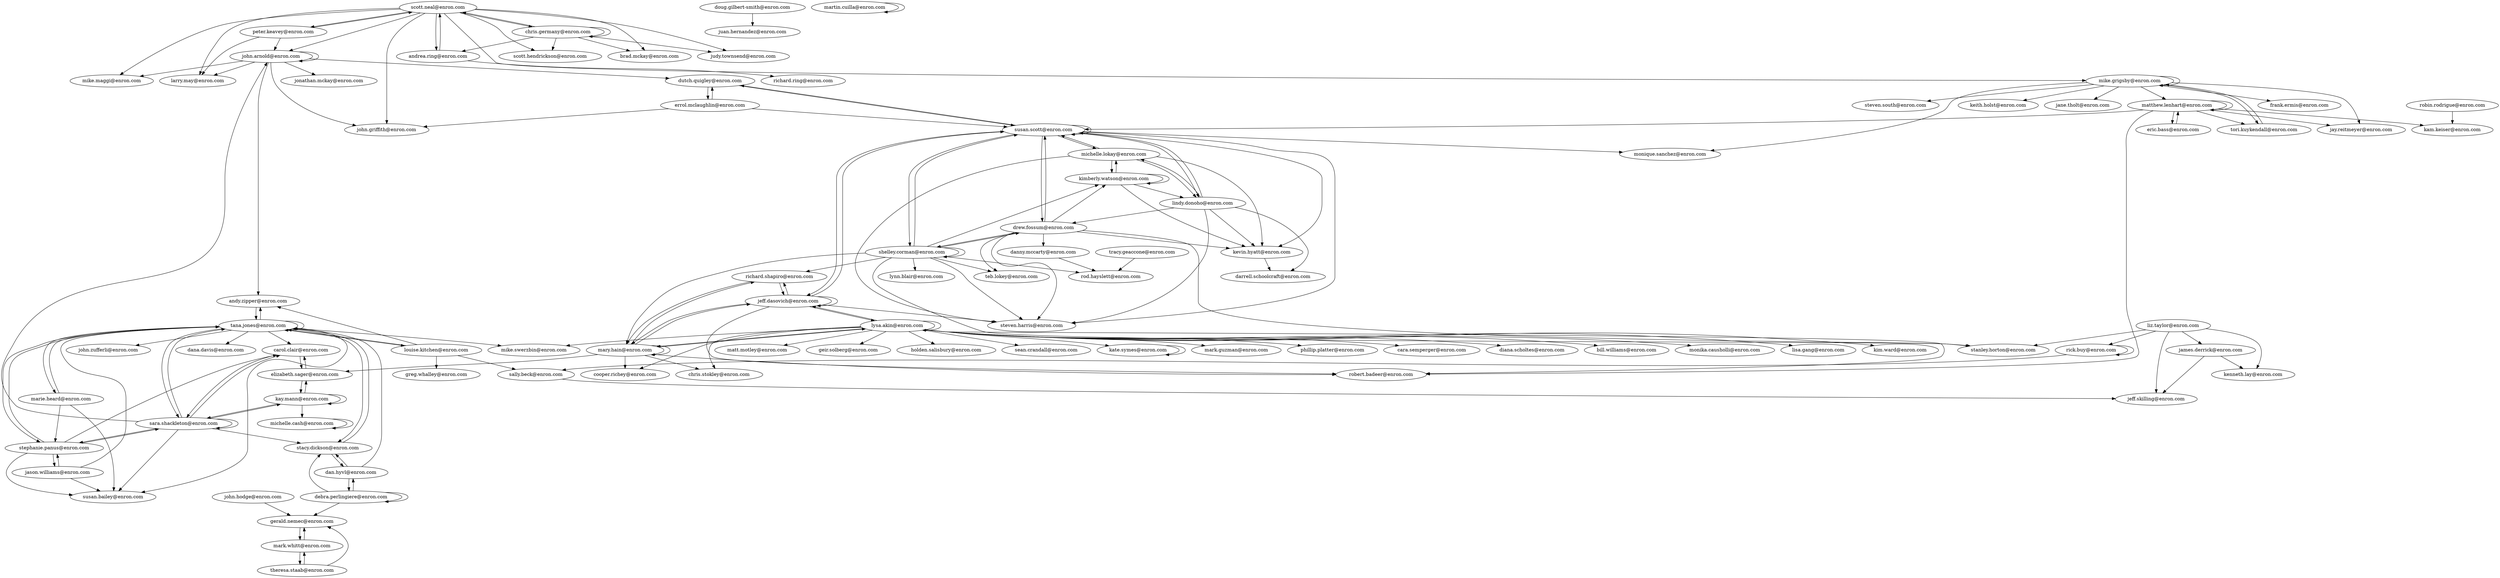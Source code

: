 digraph  {
	"scott.neal@enron.com"	 [EID=96];
	"andrea.ring@enron.com"	 [EID=89];
	"scott.neal@enron.com" -> "andrea.ring@enron.com"	 [MID=276291,
		SentDate="2000-10-12 06:09:00",
		Type=TO];
	"mike.maggi@enron.com"	 [EID=104];
	"scott.neal@enron.com" -> "mike.maggi@enron.com"	 [MID=276287,
		SentDate="2000-10-11 22:49:00",
		Type=TO];
	"john.arnold@enron.com"	 [EID=44];
	"scott.neal@enron.com" -> "john.arnold@enron.com"	 [MID=276287,
		SentDate="2000-10-11 22:49:00",
		Type=TO];
	"larry.may@enron.com"	 [EID=102];
	"scott.neal@enron.com" -> "larry.may@enron.com"	 [MID=276287,
		SentDate="2000-10-11 22:49:00",
		Type=TO];
	"peter.keavey@enron.com"	 [EID=62];
	"scott.neal@enron.com" -> "peter.keavey@enron.com"	 [MID=276287,
		SentDate="2000-10-11 22:49:00",
		Type=TO];
	"scott.hendrickson@enron.com"	 [EID=63];
	"scott.neal@enron.com" -> "scott.hendrickson@enron.com"	 [MID=276311,
		SentDate="2000-10-25 05:56:00",
		Type=TO];
	"mike.grigsby@enron.com"	 [EID=17];
	"scott.neal@enron.com" -> "mike.grigsby@enron.com"	 [MID=276287,
		SentDate="2000-10-11 22:49:00",
		Type=TO];
	"john.griffith@enron.com"	 [EID=111];
	"scott.neal@enron.com" -> "john.griffith@enron.com"	 [MID=276302,
		SentDate="2000-10-23 07:17:00",
		Type=CC];
	"chris.germany@enron.com"	 [EID=114];
	"scott.neal@enron.com" -> "chris.germany@enron.com"	 [MID=336690,
		SentDate="2000-10-08 10:17:00",
		Type=TO];
	"brad.mckay@enron.com"	 [EID=47];
	"scott.neal@enron.com" -> "brad.mckay@enron.com"	 [MID=276287,
		SentDate="2000-10-11 22:49:00",
		Type=TO];
	"judy.townsend@enron.com"	 [EID=81];
	"scott.neal@enron.com" -> "judy.townsend@enron.com"	 [MID=336690,
		SentDate="2000-10-08 10:17:00",
		Type=TO];
	"dana.davis@enron.com"	 [EID=39];
	"andrea.ring@enron.com" -> "scott.neal@enron.com"	 [MID=270723,
		SentDate="2000-10-05 06:12:00",
		Type=TO];
	"richard.ring@enron.com"	 [EID=5];
	"andrea.ring@enron.com" -> "richard.ring@enron.com"	 [MID=270718,
		SentDate="2000-10-04 06:15:00",
		Type=TO];
	"jeff.skilling@enron.com"	 [EID=129];
	"kimberly.watson@enron.com"	 [EID=20];
	"kimberly.watson@enron.com" -> "kimberly.watson@enron.com"	 [MID=45529,
		SentDate="2000-10-24 12:55:00",
		Type=CC];
	"michelle.lokay@enron.com"	 [EID=70];
	"kimberly.watson@enron.com" -> "michelle.lokay@enron.com"	 [MID=197236,
		SentDate="2000-10-25 02:36:00",
		Type=TO];
	"lindy.donoho@enron.com"	 [EID=19];
	"kimberly.watson@enron.com" -> "lindy.donoho@enron.com"	 [MID=197236,
		SentDate="2000-10-25 02:36:00",
		Type=TO];
	"kevin.hyatt@enron.com"	 [EID=2];
	"kimberly.watson@enron.com" -> "kevin.hyatt@enron.com"	 [MID=197236,
		SentDate="2000-10-25 02:36:00",
		Type=TO];
	"gerald.nemec@enron.com"	 [EID=75];
	"mark.whitt@enron.com"	 [EID=11];
	"gerald.nemec@enron.com" -> "mark.whitt@enron.com"	 [MID=237195,
		SentDate="2000-10-02 04:18:00",
		Type=TO];
	"doug.gilbert-smith@enron.com"	 [EID=113];
	"juan.hernandez@enron.com"	 [EID=34];
	"doug.gilbert-smith@enron.com" -> "juan.hernandez@enron.com"	 [MID=75067,
		SentDate="2000-10-02 09:23:00",
		Type=TO];
	"richard.shapiro@enron.com"	 [EID=69];
	"jeff.dasovich@enron.com"	 [EID=73];
	"richard.shapiro@enron.com" -> "jeff.dasovich@enron.com"	 [MID=219234,
		SentDate="2000-10-10 10:15:00",
		Type=TO];
	"mary.hain@enron.com"	 [EID=139];
	"richard.shapiro@enron.com" -> "mary.hain@enron.com"	 [MID=119345,
		SentDate="2000-10-27 04:42:00",
		Type=TO];
	"carol.clair@enron.com"	 [EID=147];
	"elizabeth.sager@enron.com"	 [EID=27];
	"carol.clair@enron.com" -> "elizabeth.sager@enron.com"	 [MID=248863,
		SentDate="2000-10-30 02:32:00",
		Type=TO];
	"sara.shackleton@enron.com"	 [EID=67];
	"carol.clair@enron.com" -> "sara.shackleton@enron.com"	 [MID=248865,
		SentDate="2000-10-24 07:42:00",
		Type=TO];
	"shelley.corman@enron.com"	 [EID=32];
	"shelley.corman@enron.com" -> "kimberly.watson@enron.com"	 [MID=120245,
		SentDate="2000-10-27 03:39:00",
		Type=TO];
	"shelley.corman@enron.com" -> "richard.shapiro@enron.com"	 [MID=120245,
		SentDate="2000-10-27 03:39:00",
		Type=TO];
	"shelley.corman@enron.com" -> "shelley.corman@enron.com"	 [MID=120245,
		SentDate="2000-10-27 03:39:00",
		Type=TO];
	"rod.hayslett@enron.com"	 [EID=68];
	"shelley.corman@enron.com" -> "rod.hayslett@enron.com"	 [MID=120245,
		SentDate="2000-10-27 03:39:00",
		Type=TO];
	"lynn.blair@enron.com"	 [EID=18];
	"shelley.corman@enron.com" -> "lynn.blair@enron.com"	 [MID=120245,
		SentDate="2000-10-27 03:39:00",
		Type=TO];
	"stanley.horton@enron.com"	 [EID=66];
	"shelley.corman@enron.com" -> "stanley.horton@enron.com"	 [MID=120245,
		SentDate="2000-10-27 03:39:00",
		Type=TO];
	"susan.scott@enron.com"	 [EID=49];
	"shelley.corman@enron.com" -> "susan.scott@enron.com"	 [MID=120245,
		SentDate="2000-10-27 03:39:00",
		Type=TO];
	"teb.lokey@enron.com"	 [EID=4];
	"shelley.corman@enron.com" -> "teb.lokey@enron.com"	 [MID=120245,
		SentDate="2000-10-27 03:39:00",
		Type=TO];
	"shelley.corman@enron.com" -> "mary.hain@enron.com"	 [MID=120245,
		SentDate="2000-10-27 03:39:00",
		Type=TO];
	"steven.harris@enron.com"	 [EID=141];
	"shelley.corman@enron.com" -> "steven.harris@enron.com"	 [MID=120245,
		SentDate="2000-10-27 03:39:00",
		Type=TO];
	"drew.fossum@enron.com"	 [EID=137];
	"shelley.corman@enron.com" -> "drew.fossum@enron.com"	 [MID=120245,
		SentDate="2000-10-27 03:39:00",
		Type=TO];
	"mark.whitt@enron.com" -> "gerald.nemec@enron.com"	 [MID=239914,
		SentDate="2000-10-02 02:34:00",
		Type=TO];
	"theresa.staab@enron.com"	 [EID=7];
	"mark.whitt@enron.com" -> "theresa.staab@enron.com"	 [MID=239903,
		SentDate="2000-10-03 05:03:00",
		Type=TO];
	"james.derrick@enron.com"	 [EID=74];
	"james.derrick@enron.com" -> "jeff.skilling@enron.com"	 [MID=396250,
		SentDate="2000-10-02 13:51:00",
		Type=TO];
	"kenneth.lay@enron.com"	 [EID=127];
	"james.derrick@enron.com" -> "kenneth.lay@enron.com"	 [MID=396250,
		SentDate="2000-10-02 13:51:00",
		Type=TO];
	"darrell.schoolcraft@enron.com"	 [EID=28];
	"michelle.lokay@enron.com" -> "kimberly.watson@enron.com"	 [MID=197716,
		SentDate="2000-10-30 05:26:00",
		Type=TO];
	"michelle.lokay@enron.com" -> "lindy.donoho@enron.com"	 [MID=197718,
		SentDate="2000-10-27 02:34:00",
		Type=TO];
	"michelle.lokay@enron.com" -> "kevin.hyatt@enron.com"	 [MID=197718,
		SentDate="2000-10-27 02:34:00",
		Type=TO];
	"michelle.lokay@enron.com" -> "susan.scott@enron.com"	 [MID=197723,
		SentDate="2000-10-13 00:46:00",
		Type=TO];
	"michelle.lokay@enron.com" -> "steven.harris@enron.com"	 [MID=197718,
		SentDate="2000-10-27 02:34:00",
		Type=TO];
	"eric.bass@enron.com"	 [EID=125];
	"matthew.lenhart@enron.com"	 [EID=61];
	"eric.bass@enron.com" -> "matthew.lenhart@enron.com"	 [MID=384387,
		SentDate="2000-10-02 03:33:00",
		Type=TO];
	"monique.sanchez@enron.com"	 [EID=59];
	"rick.buy@enron.com"	 [EID=123];
	"rick.buy@enron.com" -> "rick.buy@enron.com"	 [MID=378641,
		SentDate="2000-10-06 00:52:00",
		Type=TO];
	"sally.beck@enron.com"	 [EID=122];
	"rick.buy@enron.com" -> "sally.beck@enron.com"	 [MID=376729,
		SentDate="2000-10-17 04:19:00",
		Type=CC];
	"louise.kitchen@enron.com"	 [EID=107];
	"andy.zipper@enron.com"	 [EID=78];
	"louise.kitchen@enron.com" -> "andy.zipper@enron.com"	 [MID=10946,
		SentDate="2000-10-09 02:10:00",
		Type=CC];
	"louise.kitchen@enron.com" -> "sally.beck@enron.com"	 [MID=376622,
		SentDate="2000-10-10 02:30:00",
		Type=CC];
	"tana.jones@enron.com"	 [EID=48];
	"louise.kitchen@enron.com" -> "tana.jones@enron.com"	 [MID=109369,
		SentDate="2000-10-17 10:58:00",
		Type=TO];
	"greg.whalley@enron.com"	 [EID=54];
	"louise.kitchen@enron.com" -> "greg.whalley@enron.com"	 [MID=376622,
		SentDate="2000-10-10 02:30:00",
		Type=CC];
	"keith.holst@enron.com"	 [EID=21];
	"liz.taylor@enron.com"	 [EID=150];
	"liz.taylor@enron.com" -> "jeff.skilling@enron.com"	 [MID=250369,
		SentDate="2000-10-27 01:49:00",
		Type=TO];
	"liz.taylor@enron.com" -> "james.derrick@enron.com"	 [MID=250369,
		SentDate="2000-10-27 01:49:00",
		Type=TO];
	"liz.taylor@enron.com" -> "rick.buy@enron.com"	 [MID=250369,
		SentDate="2000-10-27 01:49:00",
		Type=TO];
	"liz.taylor@enron.com" -> "stanley.horton@enron.com"	 [MID=250369,
		SentDate="2000-10-27 01:49:00",
		Type=TO];
	"liz.taylor@enron.com" -> "kenneth.lay@enron.com"	 [MID=250369,
		SentDate="2000-10-27 01:49:00",
		Type=TO];
	"jason.williams@enron.com"	 [EID=57];
	"susan.bailey@enron.com"	 [EID=50];
	"jason.williams@enron.com" -> "susan.bailey@enron.com"	 [MID=109441,
		SentDate="2000-10-13 02:44:00",
		Type=TO];
	"stephanie.panus@enron.com"	 [EID=9];
	"jason.williams@enron.com" -> "stephanie.panus@enron.com"	 [MID=109441,
		SentDate="2000-10-13 02:44:00",
		Type=TO];
	"jason.williams@enron.com" -> "tana.jones@enron.com"	 [MID=109441,
		SentDate="2000-10-13 02:44:00",
		Type=TO];
	"robin.rodrigue@enron.com"	 [EID=145];
	"kam.keiser@enron.com"	 [EID=128];
	"robin.rodrigue@enron.com" -> "kam.keiser@enron.com"	 [MID=22394,
		SentDate="2000-10-16 02:08:00",
		Type=CC];
	"stacy.dickson@enron.com"	 [EID=136];
	"dan.hyvl@enron.com"	 [EID=142];
	"stacy.dickson@enron.com" -> "dan.hyvl@enron.com"	 [MID=248155,
		SentDate="2000-10-20 08:10:00",
		Type=TO];
	"stacy.dickson@enron.com" -> "tana.jones@enron.com"	 [MID=109266,
		SentDate="2000-10-25 02:50:00",
		Type=TO];
	"diana.scholtes@enron.com"	 [EID=133];
	"bill.williams@enron.com"	 [EID=135];
	"john.arnold@enron.com" -> "mike.maggi@enron.com"	 [MID=95658,
		SentDate="2000-10-02 05:06:00",
		Type=CC];
	"john.arnold@enron.com" -> "john.arnold@enron.com"	 [MID=95735,
		SentDate="2000-10-25 01:22:00",
		Type=TO];
	"john.arnold@enron.com" -> "andy.zipper@enron.com"	 [MID=95718,
		SentDate="2000-10-22 11:23:00",
		Type=TO];
	"john.arnold@enron.com" -> "larry.may@enron.com"	 [MID=95658,
		SentDate="2000-10-02 05:06:00",
		Type=CC];
	"john.arnold@enron.com" -> "john.griffith@enron.com"	 [MID=95658,
		SentDate="2000-10-02 05:06:00",
		Type=TO];
	"dutch.quigley@enron.com"	 [EID=91];
	"john.arnold@enron.com" -> "dutch.quigley@enron.com"	 [MID=95659,
		SentDate="2000-10-03 06:44:00",
		Type=TO];
	"jonathan.mckay@enron.com"	 [EID=101];
	"john.arnold@enron.com" -> "jonathan.mckay@enron.com"	 [MID=95667,
		SentDate="2000-10-04 09:18:00",
		Type=TO];
	"lindy.donoho@enron.com" -> "darrell.schoolcraft@enron.com"	 [MID=197222,
		SentDate="2000-10-31 01:45:00",
		Type=TO];
	"lindy.donoho@enron.com" -> "michelle.lokay@enron.com"	 [MID=197234,
		SentDate="2000-10-25 07:30:00",
		Type=TO];
	"lindy.donoho@enron.com" -> "kevin.hyatt@enron.com"	 [MID=197234,
		SentDate="2000-10-25 07:30:00",
		Type=TO];
	"lindy.donoho@enron.com" -> "susan.scott@enron.com"	 [MID=197234,
		SentDate="2000-10-25 07:30:00",
		Type=CC];
	"lindy.donoho@enron.com" -> "steven.harris@enron.com"	 [MID=197234,
		SentDate="2000-10-25 07:30:00",
		Type=BCC];
	"lindy.donoho@enron.com" -> "drew.fossum@enron.com"	 [MID=197234,
		SentDate="2000-10-25 07:30:00",
		Type=TO];
	"mike.swerzbin@enron.com"	 [EID=132];
	"dan.hyvl@enron.com" -> "stacy.dickson@enron.com"	 [MID=247545,
		SentDate="2000-10-24 03:26:00",
		Type=TO];
	"debra.perlingiere@enron.com"	 [EID=76];
	"dan.hyvl@enron.com" -> "debra.perlingiere@enron.com"	 [MID=247553,
		SentDate="2000-10-13 03:24:00",
		Type=CC];
	"dan.hyvl@enron.com" -> "tana.jones@enron.com"	 [MID=10937,
		SentDate="2000-10-11 06:51:00",
		Type=CC];
	"elizabeth.sager@enron.com" -> "carol.clair@enron.com"	 [MID=54698,
		SentDate="2000-10-26 09:51:00",
		Type=TO];
	"kay.mann@enron.com"	 [EID=52];
	"elizabeth.sager@enron.com" -> "kay.mann@enron.com"	 [MID=54735,
		SentDate="2000-10-10 10:19:00",
		Type=CC];
	"jane.tholt@enron.com"	 [EID=37];
	"monika.causholli@enron.com"	 [EID=15];
	"debra.perlingiere@enron.com" -> "gerald.nemec@enron.com"	 [MID=239857,
		SentDate="2000-10-18 08:08:00",
		Type=TO];
	"debra.perlingiere@enron.com" -> "stacy.dickson@enron.com"	 [MID=246233,
		SentDate="2000-10-09 02:36:00",
		Type=TO];
	"debra.perlingiere@enron.com" -> "dan.hyvl@enron.com"	 [MID=246233,
		SentDate="2000-10-09 02:36:00",
		Type=TO];
	"debra.perlingiere@enron.com" -> "debra.perlingiere@enron.com"	 [MID=246171,
		SentDate="2000-10-27 04:38:00",
		Type=TO];
	"andy.zipper@enron.com" -> "tana.jones@enron.com"	 [MID=109451,
		SentDate="2000-10-12 10:44:00",
		Type=TO];
	"peter.keavey@enron.com" -> "scott.neal@enron.com"	 [MID=168236,
		SentDate="2000-10-02 10:39:00",
		Type=BCC];
	"peter.keavey@enron.com" -> "john.arnold@enron.com"	 [MID=168236,
		SentDate="2000-10-02 10:39:00",
		Type=BCC];
	"peter.keavey@enron.com" -> "larry.may@enron.com"	 [MID=168238,
		SentDate="2000-10-03 10:40:00",
		Type=TO];
	"lisa.gang@enron.com"	 [EID=115];
	"john.hodge@enron.com"	 [EID=110];
	"john.hodge@enron.com" -> "gerald.nemec@enron.com"	 [MID=239782,
		SentDate="2000-10-31 08:25:00",
		Type=TO];
	"kim.ward@enron.com"	 [EID=33];
	"matt.motley@enron.com"	 [EID=97];
	"mike.grigsby@enron.com" -> "monique.sanchez@enron.com"	 [MID=39050,
		SentDate="2000-10-05 04:42:00",
		Type=TO];
	"mike.grigsby@enron.com" -> "keith.holst@enron.com"	 [MID=81213,
		SentDate="2000-10-17 10:57:00",
		Type=TO];
	"mike.grigsby@enron.com" -> "jane.tholt@enron.com"	 [MID=39049,
		SentDate="2000-10-03 15:14:00",
		Type=TO];
	"mike.grigsby@enron.com" -> "mike.grigsby@enron.com"	 [MID=39053,
		SentDate="2000-10-08 14:16:00",
		Type=TO];
	"tori.kuykendall@enron.com"	 [EID=40];
	"mike.grigsby@enron.com" -> "tori.kuykendall@enron.com"	 [MID=39046,
		SentDate="2000-10-01 15:38:00",
		Type=TO];
	"jay.reitmeyer@enron.com"	 [EID=25];
	"mike.grigsby@enron.com" -> "jay.reitmeyer@enron.com"	 [MID=81213,
		SentDate="2000-10-17 10:57:00",
		Type=TO];
	"mike.grigsby@enron.com" -> "matthew.lenhart@enron.com"	 [MID=39049,
		SentDate="2000-10-03 15:14:00",
		Type=TO];
	"frank.ermis@enron.com"	 [EID=26];
	"mike.grigsby@enron.com" -> "frank.ermis@enron.com"	 [MID=39049,
		SentDate="2000-10-03 15:14:00",
		Type=TO];
	"steven.south@enron.com"	 [EID=146];
	"mike.grigsby@enron.com" -> "steven.south@enron.com"	 [MID=39049,
		SentDate="2000-10-03 15:14:00",
		Type=TO];
	"martin.cuilla@enron.com"	 [EID=42];
	"martin.cuilla@enron.com" -> "martin.cuilla@enron.com"	 [MID=86594,
		SentDate="2000-10-19 04:59:00",
		Type=TO];
	"cooper.richey@enron.com"	 [EID=90];
	"chris.germany@enron.com" -> "scott.neal@enron.com"	 [MID=338801,
		SentDate="2000-10-26 02:10:00",
		Type=CC];
	"chris.germany@enron.com" -> "andrea.ring@enron.com"	 [MID=338808,
		SentDate="2000-10-26 09:35:00",
		Type=TO];
	"chris.germany@enron.com" -> "scott.hendrickson@enron.com"	 [MID=338711,
		SentDate="2000-10-06 06:00:00",
		Type=TO];
	"chris.germany@enron.com" -> "chris.germany@enron.com"	 [MID=338732,
		SentDate="2000-10-09 09:25:00",
		Type=CC];
	"chris.germany@enron.com" -> "brad.mckay@enron.com"	 [MID=338695,
		SentDate="2000-10-03 03:10:00",
		Type=TO];
	"chris.germany@enron.com" -> "judy.townsend@enron.com"	 [MID=338695,
		SentDate="2000-10-03 03:10:00",
		Type=CC];
	"dutch.quigley@enron.com" -> "susan.scott@enron.com"	 [MID=113234,
		SentDate="2000-10-11 01:32:00",
		Type=TO];
	"errol.mclaughlin@enron.com"	 [EID=100];
	"dutch.quigley@enron.com" -> "errol.mclaughlin@enron.com"	 [MID=113234,
		SentDate="2000-10-11 01:32:00",
		Type=TO];
	"chris.stokley@enron.com"	 [EID=148];
	"geir.solberg@enron.com"	 [EID=85];
	"marie.heard@enron.com"	 [EID=13];
	"marie.heard@enron.com" -> "susan.bailey@enron.com"	 [MID=109374,
		SentDate="2000-10-17 08:24:00",
		Type=CC];
	"marie.heard@enron.com" -> "stephanie.panus@enron.com"	 [MID=109374,
		SentDate="2000-10-17 08:24:00",
		Type=CC];
	"marie.heard@enron.com" -> "tana.jones@enron.com"	 [MID=109594,
		SentDate="2000-10-03 08:32:00",
		Type=TO];
	"tori.kuykendall@enron.com" -> "mike.grigsby@enron.com"	 [MID=85195,
		SentDate="2000-10-31 05:16:00",
		Type=CC];
	"kay.mann@enron.com" -> "elizabeth.sager@enron.com"	 [MID=142936,
		SentDate="2000-10-10 07:19:00",
		Type=TO];
	"kay.mann@enron.com" -> "kay.mann@enron.com"	 [MID=142863,
		SentDate="2000-10-16 01:48:00",
		Type=CC];
	"kay.mann@enron.com" -> "sara.shackleton@enron.com"	 [MID=185775,
		SentDate="2000-10-05 02:01:00",
		Type=CC];
	"michelle.cash@enron.com"	 [EID=16];
	"kay.mann@enron.com" -> "michelle.cash@enron.com"	 [MID=142978,
		SentDate="2000-10-05 01:47:00",
		Type=TO];
	"kevin.hyatt@enron.com" -> "darrell.schoolcraft@enron.com"	 [MID=115311,
		SentDate="2000-10-26 03:28:00",
		Type=TO];
	"holden.salisbury@enron.com"	 [EID=87];
	"john.zufferli@enron.com"	 [EID=77];
	"matthew.lenhart@enron.com" -> "eric.bass@enron.com"	 [MID=163110,
		SentDate="2000-10-02 03:54:00",
		Type=TO];
	"matthew.lenhart@enron.com" -> "kam.keiser@enron.com"	 [MID=163000,
		SentDate="2000-10-24 03:33:00",
		Type=CC];
	"matthew.lenhart@enron.com" -> "tori.kuykendall@enron.com"	 [MID=163006,
		SentDate="2000-10-23 03:38:00",
		Type=TO];
	"matthew.lenhart@enron.com" -> "jay.reitmeyer@enron.com"	 [MID=163037,
		SentDate="2000-10-16 03:14:00",
		Type=TO];
	"matthew.lenhart@enron.com" -> "matthew.lenhart@enron.com"	 [MID=163052,
		SentDate="2000-10-11 08:16:00",
		Type=CC];
	"matthew.lenhart@enron.com" -> "susan.scott@enron.com"	 [MID=163000,
		SentDate="2000-10-24 03:33:00",
		Type=CC];
	"robert.badeer@enron.com"	 [EID=1];
	"matthew.lenhart@enron.com" -> "robert.badeer@enron.com"	 [MID=163057,
		SentDate="2000-10-10 04:02:00",
		Type=TO];
	"sean.crandall@enron.com"	 [EID=130];
	"jeff.dasovich@enron.com" -> "richard.shapiro@enron.com"	 [MID=212388,
		SentDate="2000-10-02 11:36:00",
		Type=TO];
	"jeff.dasovich@enron.com" -> "jeff.dasovich@enron.com"	 [MID=212409,
		SentDate="2000-10-02 04:35:00",
		Type=BCC];
	"lysa.akin@enron.com"	 [EID=140];
	"jeff.dasovich@enron.com" -> "lysa.akin@enron.com"	 [MID=212349,
		SentDate="2000-10-06 04:39:00",
		Type=TO];
	"jeff.dasovich@enron.com" -> "susan.scott@enron.com"	 [MID=212364,
		SentDate="2000-10-05 06:47:00",
		Type=TO];
	"jeff.dasovich@enron.com" -> "robert.badeer@enron.com"	 [MID=212192,
		SentDate="2000-10-16 12:54:00",
		Type=TO];
	"jeff.dasovich@enron.com" -> "mary.hain@enron.com"	 [MID=212370,
		SentDate="2000-10-04 17:12:00",
		Type=CC];
	"jeff.dasovich@enron.com" -> "steven.harris@enron.com"	 [MID=212125,
		SentDate="2000-10-24 05:52:00",
		Type=TO];
	"lysa.akin@enron.com" -> "diana.scholtes@enron.com"	 [MID=261001,
		SentDate="2000-10-31 05:47:00",
		Type=TO];
	"lysa.akin@enron.com" -> "bill.williams@enron.com"	 [MID=261001,
		SentDate="2000-10-31 05:47:00",
		Type=TO];
	"lysa.akin@enron.com" -> "mike.swerzbin@enron.com"	 [MID=261001,
		SentDate="2000-10-31 05:47:00",
		Type=TO];
	"lysa.akin@enron.com" -> "monika.causholli@enron.com"	 [MID=261001,
		SentDate="2000-10-31 05:47:00",
		Type=TO];
	"lysa.akin@enron.com" -> "lisa.gang@enron.com"	 [MID=261001,
		SentDate="2000-10-31 05:47:00",
		Type=TO];
	"lysa.akin@enron.com" -> "kim.ward@enron.com"	 [MID=261001,
		SentDate="2000-10-31 05:47:00",
		Type=TO];
	"lysa.akin@enron.com" -> "matt.motley@enron.com"	 [MID=261001,
		SentDate="2000-10-31 05:47:00",
		Type=TO];
	"lysa.akin@enron.com" -> "cooper.richey@enron.com"	 [MID=261001,
		SentDate="2000-10-31 05:47:00",
		Type=TO];
	"lysa.akin@enron.com" -> "chris.stokley@enron.com"	 [MID=261001,
		SentDate="2000-10-31 05:47:00",
		Type=TO];
	"lysa.akin@enron.com" -> "geir.solberg@enron.com"	 [MID=261001,
		SentDate="2000-10-31 05:47:00",
		Type=TO];
	"lysa.akin@enron.com" -> "holden.salisbury@enron.com"	 [MID=261001,
		SentDate="2000-10-31 05:47:00",
		Type=TO];
	"lysa.akin@enron.com" -> "sean.crandall@enron.com"	 [MID=261001,
		SentDate="2000-10-31 05:47:00",
		Type=TO];
	"lysa.akin@enron.com" -> "jeff.dasovich@enron.com"	 [MID=219343,
		SentDate="2000-10-04 02:17:00",
		Type=TO];
	"lysa.akin@enron.com" -> "lysa.akin@enron.com"	 [MID=261001,
		SentDate="2000-10-31 05:47:00",
		Type=TO];
	"kate.symes@enron.com"	 [EID=149];
	"lysa.akin@enron.com" -> "kate.symes@enron.com"	 [MID=261001,
		SentDate="2000-10-31 05:47:00",
		Type=TO];
	"lysa.akin@enron.com" -> "robert.badeer@enron.com"	 [MID=219126,
		SentDate="2000-10-18 03:35:00",
		Type=TO];
	"mark.guzman@enron.com"	 [EID=138];
	"lysa.akin@enron.com" -> "mark.guzman@enron.com"	 [MID=261001,
		SentDate="2000-10-31 05:47:00",
		Type=TO];
	"lysa.akin@enron.com" -> "mary.hain@enron.com"	 [MID=219025,
		SentDate="2000-10-24 06:32:00",
		Type=CC];
	"phillip.platter@enron.com"	 [EID=93];
	"lysa.akin@enron.com" -> "phillip.platter@enron.com"	 [MID=261001,
		SentDate="2000-10-31 05:47:00",
		Type=TO];
	"cara.semperger@enron.com"	 [EID=86];
	"lysa.akin@enron.com" -> "cara.semperger@enron.com"	 [MID=261001,
		SentDate="2000-10-31 05:47:00",
		Type=TO];
	"sara.shackleton@enron.com" -> "carol.clair@enron.com"	 [MID=180870,
		SentDate="2000-10-04 08:18:00",
		Type=TO];
	"sara.shackleton@enron.com" -> "stacy.dickson@enron.com"	 [MID=180849,
		SentDate="2000-10-16 09:12:00",
		Type=BCC];
	"sara.shackleton@enron.com" -> "john.arnold@enron.com"	 [MID=180839,
		SentDate="2000-10-19 03:55:00",
		Type=TO];
	"sara.shackleton@enron.com" -> "susan.bailey@enron.com"	 [MID=109571,
		SentDate="2000-10-04 08:18:00",
		Type=TO];
	"sara.shackleton@enron.com" -> "kay.mann@enron.com"	 [MID=145570,
		SentDate="2000-10-03 02:08:00",
		Type=TO];
	"sara.shackleton@enron.com" -> "sara.shackleton@enron.com"	 [MID=183156,
		SentDate="2000-10-15 18:01:00",
		Type=TO];
	"sara.shackleton@enron.com" -> "stephanie.panus@enron.com"	 [MID=180895,
		SentDate="2000-10-02 07:26:00",
		Type=TO];
	"sara.shackleton@enron.com" -> "tana.jones@enron.com"	 [MID=109602,
		SentDate="2000-10-03 01:45:00",
		Type=BCC];
	"kate.symes@enron.com" -> "kate.symes@enron.com"	 [MID=260861,
		SentDate="2000-10-20 06:23:00",
		Type=TO];
	"susan.scott@enron.com" -> "shelley.corman@enron.com"	 [MID=114943,
		SentDate="2000-10-09 04:16:00",
		Type=TO];
	"susan.scott@enron.com" -> "michelle.lokay@enron.com"	 [MID=197253,
		SentDate="2000-10-12 08:02:00",
		Type=TO];
	"susan.scott@enron.com" -> "monique.sanchez@enron.com"	 [MID=114689,
		SentDate="2000-10-04 06:53:00",
		Type=TO];
	"susan.scott@enron.com" -> "lindy.donoho@enron.com"	 [MID=114947,
		SentDate="2000-10-05 07:16:00",
		Type=TO];
	"susan.scott@enron.com" -> "dutch.quigley@enron.com"	 [MID=114694,
		SentDate="2000-10-04 11:49:00",
		Type=TO];
	"susan.scott@enron.com" -> "kevin.hyatt@enron.com"	 [MID=114947,
		SentDate="2000-10-05 07:16:00",
		Type=TO];
	"susan.scott@enron.com" -> "jeff.dasovich@enron.com"	 [MID=114947,
		SentDate="2000-10-05 07:16:00",
		Type=TO];
	"susan.scott@enron.com" -> "susan.scott@enron.com"	 [MID=114935,
		SentDate="2000-10-13 05:12:00",
		Type=CC];
	"susan.scott@enron.com" -> "steven.harris@enron.com"	 [MID=114947,
		SentDate="2000-10-05 07:16:00",
		Type=TO];
	"susan.scott@enron.com" -> "drew.fossum@enron.com"	 [MID=114946,
		SentDate="2000-10-05 07:40:00",
		Type=TO];
	"michelle.cash@enron.com" -> "michelle.cash@enron.com"	 [MID=36005,
		SentDate="2000-10-25 03:13:00",
		Type=CC];
	"stephanie.panus@enron.com" -> "carol.clair@enron.com"	 [MID=109614,
		SentDate="2000-10-02 02:34:00",
		Type=TO];
	"stephanie.panus@enron.com" -> "jason.williams@enron.com"	 [MID=109539,
		SentDate="2000-10-09 02:16:00",
		Type=TO];
	"stephanie.panus@enron.com" -> "susan.bailey@enron.com"	 [MID=109614,
		SentDate="2000-10-02 02:34:00",
		Type=TO];
	"stephanie.panus@enron.com" -> "sara.shackleton@enron.com"	 [MID=109614,
		SentDate="2000-10-02 02:34:00",
		Type=TO];
	"stephanie.panus@enron.com" -> "tana.jones@enron.com"	 [MID=109614,
		SentDate="2000-10-02 02:34:00",
		Type=TO];
	"tracy.geaccone@enron.com"	 [EID=3];
	"tracy.geaccone@enron.com" -> "rod.hayslett@enron.com"	 [MID=188540,
		SentDate="2000-10-06 06:26:00",
		Type=TO];
	"mary.hain@enron.com" -> "richard.shapiro@enron.com"	 [MID=35209,
		SentDate="2000-10-02 01:37:00",
		Type=TO];
	"mary.hain@enron.com" -> "elizabeth.sager@enron.com"	 [MID=35190,
		SentDate="2000-10-10 03:35:00",
		Type=TO];
	"mary.hain@enron.com" -> "cooper.richey@enron.com"	 [MID=219100,
		SentDate="2000-10-19 09:00:00",
		Type=TO];
	"mary.hain@enron.com" -> "chris.stokley@enron.com"	 [MID=35209,
		SentDate="2000-10-02 01:37:00",
		Type=TO];
	"mary.hain@enron.com" -> "jeff.dasovich@enron.com"	 [MID=219255,
		SentDate="2000-10-09 05:20:00",
		Type=CC];
	"mary.hain@enron.com" -> "lysa.akin@enron.com"	 [MID=219119,
		SentDate="2000-10-18 07:47:00",
		Type=CC];
	"mary.hain@enron.com" -> "robert.badeer@enron.com"	 [MID=35209,
		SentDate="2000-10-02 01:37:00",
		Type=TO];
	"mary.hain@enron.com" -> "mary.hain@enron.com"	 [MID=218968,
		SentDate="2000-10-26 06:22:00",
		Type=BCC];
	"sally.beck@enron.com" -> "jeff.skilling@enron.com"	 [MID=369092,
		SentDate="2000-10-18 15:02:00",
		Type=TO];
	"theresa.staab@enron.com" -> "gerald.nemec@enron.com"	 [MID=239826,
		SentDate="2000-10-24 02:53:00",
		Type=TO];
	"theresa.staab@enron.com" -> "mark.whitt@enron.com"	 [MID=239826,
		SentDate="2000-10-24 02:53:00",
		Type=TO];
	"tana.jones@enron.com" -> "dana.davis@enron.com"	 [MID=103955,
		SentDate="2000-10-09 03:12:00",
		Type=TO];
	"tana.jones@enron.com" -> "carol.clair@enron.com"	 [MID=185745,
		SentDate="2000-10-03 08:35:00",
		Type=TO];
	"tana.jones@enron.com" -> "louise.kitchen@enron.com"	 [MID=103867,
		SentDate="2000-10-18 01:43:00",
		Type=TO];
	"tana.jones@enron.com" -> "stacy.dickson@enron.com"	 [MID=103982,
		SentDate="2000-10-02 10:34:00",
		Type=TO];
	"tana.jones@enron.com" -> "mike.swerzbin@enron.com"	 [MID=103955,
		SentDate="2000-10-09 03:12:00",
		Type=TO];
	"tana.jones@enron.com" -> "andy.zipper@enron.com"	 [MID=103814,
		SentDate="2000-10-24 05:16:00",
		Type=TO];
	"tana.jones@enron.com" -> "susan.bailey@enron.com"	 [MID=103979,
		SentDate="2000-10-03 07:35:00",
		Type=CC];
	"tana.jones@enron.com" -> "marie.heard@enron.com"	 [MID=103982,
		SentDate="2000-10-02 10:34:00",
		Type=TO];
	"tana.jones@enron.com" -> "john.zufferli@enron.com"	 [MID=103955,
		SentDate="2000-10-09 03:12:00",
		Type=TO];
	"tana.jones@enron.com" -> "sara.shackleton@enron.com"	 [MID=185744,
		SentDate="2000-10-03 08:25:00",
		Type=BCC];
	"tana.jones@enron.com" -> "stephanie.panus@enron.com"	 [MID=185745,
		SentDate="2000-10-03 08:35:00",
		Type=TO];
	"tana.jones@enron.com" -> "tana.jones@enron.com"	 [MID=106371,
		SentDate="2000-10-08 18:01:00",
		Type=TO];
	"errol.mclaughlin@enron.com" -> "john.griffith@enron.com"	 [MID=281830,
		SentDate="2000-10-24 10:19:00",
		Type=TO];
	"errol.mclaughlin@enron.com" -> "dutch.quigley@enron.com"	 [MID=281837,
		SentDate="2000-10-15 09:54:00",
		Type=TO];
	"errol.mclaughlin@enron.com" -> "susan.scott@enron.com"	 [MID=281841,
		SentDate="2000-10-11 03:40:00",
		Type=TO];
	"drew.fossum@enron.com" -> "kimberly.watson@enron.com"	 [MID=242212,
		SentDate="2000-10-09 09:41:00",
		Type=TO];
	"drew.fossum@enron.com" -> "shelley.corman@enron.com"	 [MID=242195,
		SentDate="2000-10-18 07:03:00",
		Type=BCC];
	"drew.fossum@enron.com" -> "stanley.horton@enron.com"	 [MID=242195,
		SentDate="2000-10-18 07:03:00",
		Type=BCC];
	"drew.fossum@enron.com" -> "kevin.hyatt@enron.com"	 [MID=242203,
		SentDate="2000-10-13 03:49:00",
		Type=BCC];
	"drew.fossum@enron.com" -> "susan.scott@enron.com"	 [MID=242203,
		SentDate="2000-10-13 03:49:00",
		Type=BCC];
	"drew.fossum@enron.com" -> "teb.lokey@enron.com"	 [MID=242192,
		SentDate="2000-10-19 05:33:00",
		Type=CC];
	"drew.fossum@enron.com" -> "steven.harris@enron.com"	 [MID=242203,
		SentDate="2000-10-13 03:49:00",
		Type=BCC];
	"danny.mccarty@enron.com"	 [EID=29];
	"drew.fossum@enron.com" -> "danny.mccarty@enron.com"	 [MID=242195,
		SentDate="2000-10-18 07:03:00",
		Type=BCC];
	"danny.mccarty@enron.com" -> "rod.hayslett@enron.com"	 [MID=189434,
		SentDate="2000-10-30 23:59:00",
		Type=TO];
}
